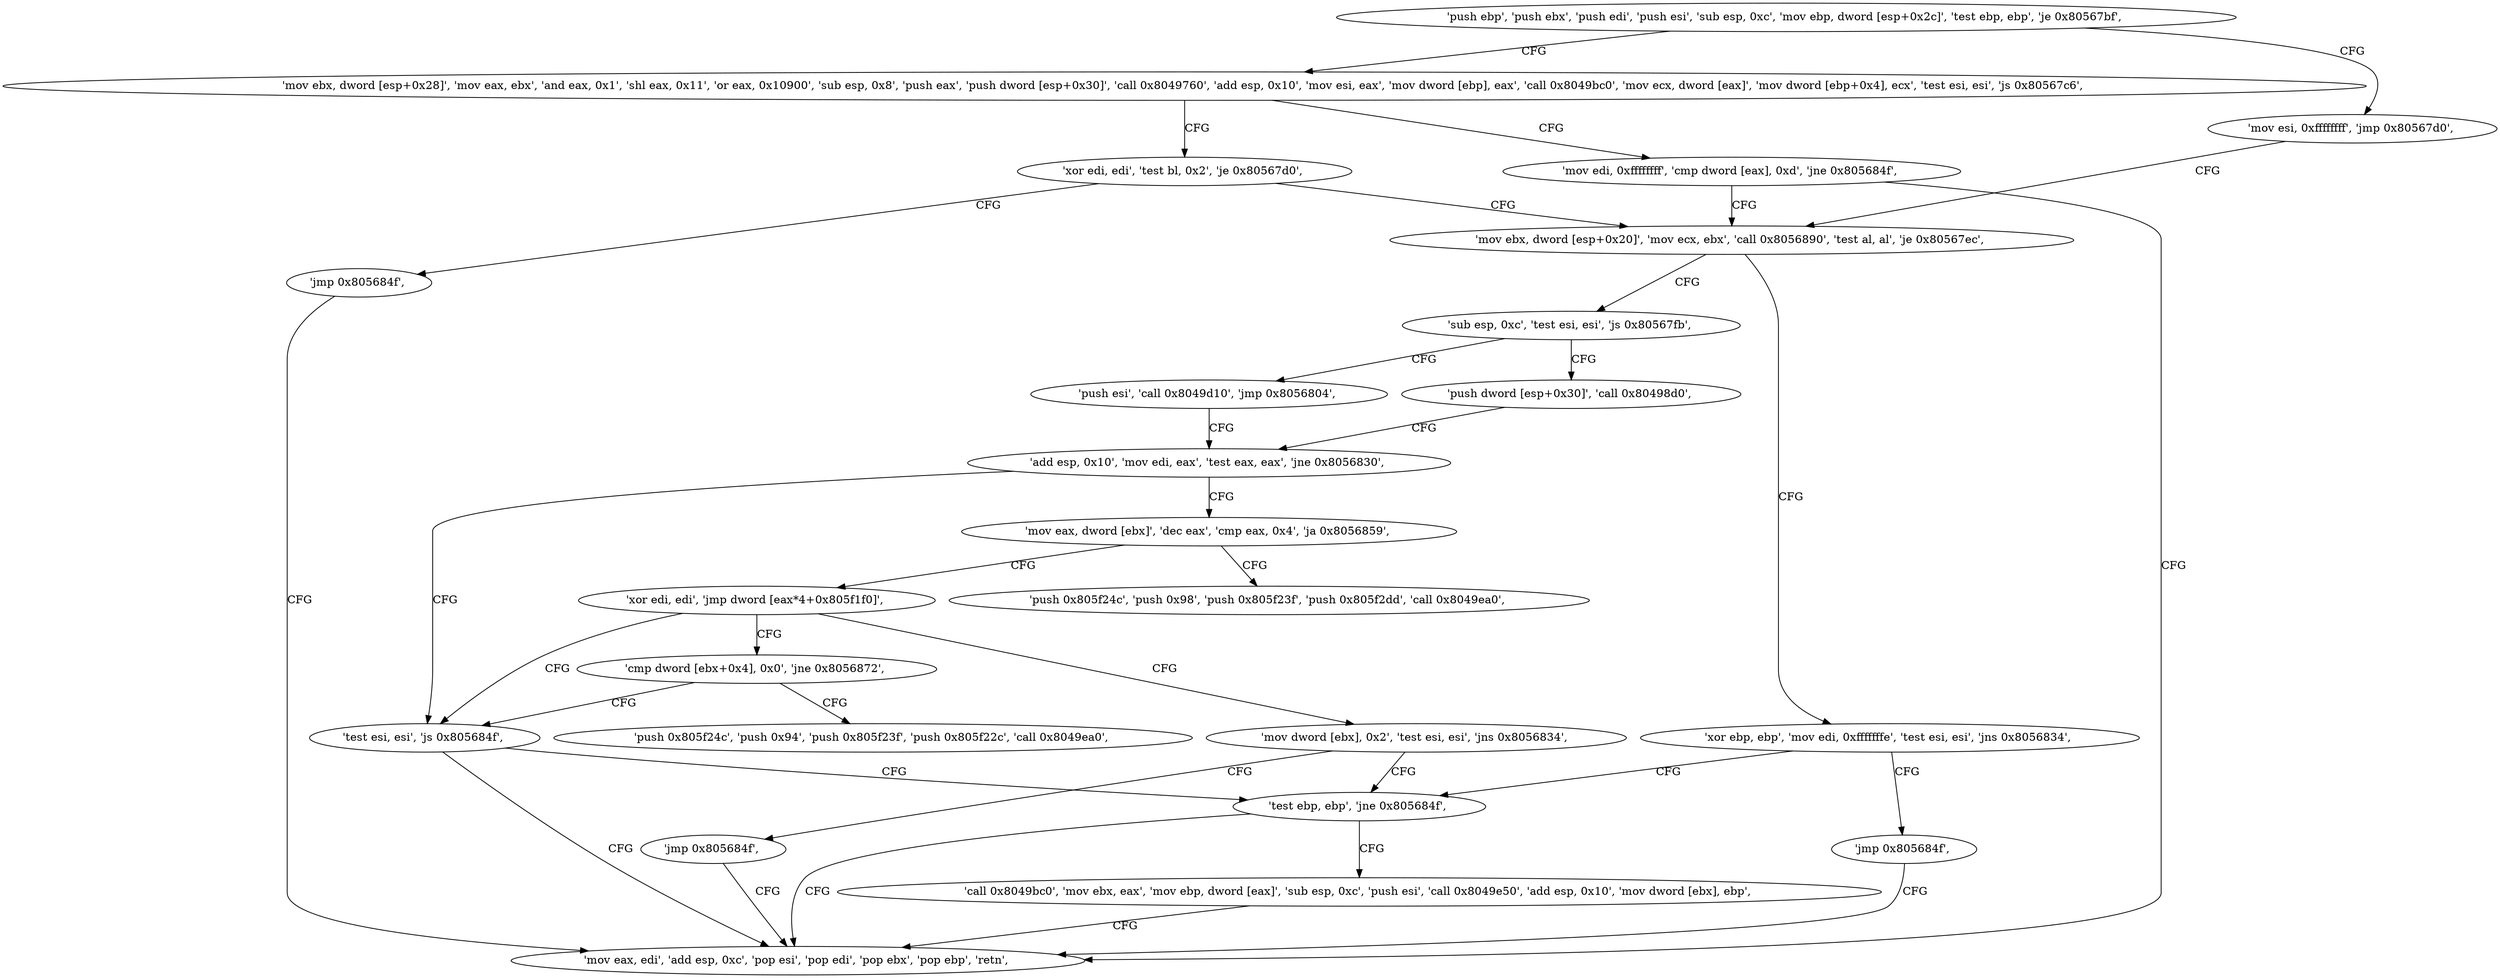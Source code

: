 digraph "func" {
"134571888" [label = "'push ebp', 'push ebx', 'push edi', 'push esi', 'sub esp, 0xc', 'mov ebp, dword [esp+0x2c]', 'test ebp, ebp', 'je 0x80567bf', " ]
"134571967" [label = "'mov esi, 0xffffffff', 'jmp 0x80567d0', " ]
"134571903" [label = "'mov ebx, dword [esp+0x28]', 'mov eax, ebx', 'and eax, 0x1', 'shl eax, 0x11', 'or eax, 0x10900', 'sub esp, 0x8', 'push eax', 'push dword [esp+0x30]', 'call 0x8049760', 'add esp, 0x10', 'mov esi, eax', 'mov dword [ebp], eax', 'call 0x8049bc0', 'mov ecx, dword [eax]', 'mov dword [ebp+0x4], ecx', 'test esi, esi', 'js 0x80567c6', " ]
"134571984" [label = "'mov ebx, dword [esp+0x20]', 'mov ecx, ebx', 'call 0x8056890', 'test al, al', 'je 0x80567ec', " ]
"134571974" [label = "'mov edi, 0xffffffff', 'cmp dword [eax], 0xd', 'jne 0x805684f', " ]
"134571955" [label = "'xor edi, edi', 'test bl, 0x2', 'je 0x80567d0', " ]
"134572012" [label = "'sub esp, 0xc', 'test esi, esi', 'js 0x80567fb', " ]
"134571999" [label = "'xor ebp, ebp', 'mov edi, 0xfffffffe', 'test esi, esi', 'jns 0x8056834', " ]
"134572111" [label = "'mov eax, edi', 'add esp, 0xc', 'pop esi', 'pop edi', 'pop ebx', 'pop ebp', 'retn', " ]
"134571962" [label = "'jmp 0x805684f', " ]
"134572027" [label = "'push dword [esp+0x30]', 'call 0x80498d0', " ]
"134572019" [label = "'push esi', 'call 0x8049d10', 'jmp 0x8056804', " ]
"134572084" [label = "'test ebp, ebp', 'jne 0x805684f', " ]
"134572010" [label = "'jmp 0x805684f', " ]
"134572036" [label = "'add esp, 0x10', 'mov edi, eax', 'test eax, eax', 'jne 0x8056830', " ]
"134572088" [label = "'call 0x8049bc0', 'mov ebx, eax', 'mov ebp, dword [eax]', 'sub esp, 0xc', 'push esi', 'call 0x8049e50', 'add esp, 0x10', 'mov dword [ebx], ebp', " ]
"134572080" [label = "'test esi, esi', 'js 0x805684f', " ]
"134572045" [label = "'mov eax, dword [ebx]', 'dec eax', 'cmp eax, 0x4', 'ja 0x8056859', " ]
"134572121" [label = "'push 0x805f24c', 'push 0x98', 'push 0x805f23f', 'push 0x805f2dd', 'call 0x8049ea0', " ]
"134572053" [label = "'xor edi, edi', 'jmp dword [eax*4+0x805f1f0]', " ]
"134572062" [label = "'mov dword [ebx], 0x2', 'test esi, esi', 'jns 0x8056834', " ]
"134572074" [label = "'cmp dword [ebx+0x4], 0x0', 'jne 0x8056872', " ]
"134572072" [label = "'jmp 0x805684f', " ]
"134572146" [label = "'push 0x805f24c', 'push 0x94', 'push 0x805f23f', 'push 0x805f22c', 'call 0x8049ea0', " ]
"134571888" -> "134571967" [ label = "CFG" ]
"134571888" -> "134571903" [ label = "CFG" ]
"134571967" -> "134571984" [ label = "CFG" ]
"134571903" -> "134571974" [ label = "CFG" ]
"134571903" -> "134571955" [ label = "CFG" ]
"134571984" -> "134572012" [ label = "CFG" ]
"134571984" -> "134571999" [ label = "CFG" ]
"134571974" -> "134572111" [ label = "CFG" ]
"134571974" -> "134571984" [ label = "CFG" ]
"134571955" -> "134571984" [ label = "CFG" ]
"134571955" -> "134571962" [ label = "CFG" ]
"134572012" -> "134572027" [ label = "CFG" ]
"134572012" -> "134572019" [ label = "CFG" ]
"134571999" -> "134572084" [ label = "CFG" ]
"134571999" -> "134572010" [ label = "CFG" ]
"134571962" -> "134572111" [ label = "CFG" ]
"134572027" -> "134572036" [ label = "CFG" ]
"134572019" -> "134572036" [ label = "CFG" ]
"134572084" -> "134572111" [ label = "CFG" ]
"134572084" -> "134572088" [ label = "CFG" ]
"134572010" -> "134572111" [ label = "CFG" ]
"134572036" -> "134572080" [ label = "CFG" ]
"134572036" -> "134572045" [ label = "CFG" ]
"134572088" -> "134572111" [ label = "CFG" ]
"134572080" -> "134572111" [ label = "CFG" ]
"134572080" -> "134572084" [ label = "CFG" ]
"134572045" -> "134572121" [ label = "CFG" ]
"134572045" -> "134572053" [ label = "CFG" ]
"134572053" -> "134572062" [ label = "CFG" ]
"134572053" -> "134572074" [ label = "CFG" ]
"134572053" -> "134572080" [ label = "CFG" ]
"134572062" -> "134572084" [ label = "CFG" ]
"134572062" -> "134572072" [ label = "CFG" ]
"134572074" -> "134572146" [ label = "CFG" ]
"134572074" -> "134572080" [ label = "CFG" ]
"134572072" -> "134572111" [ label = "CFG" ]
}
